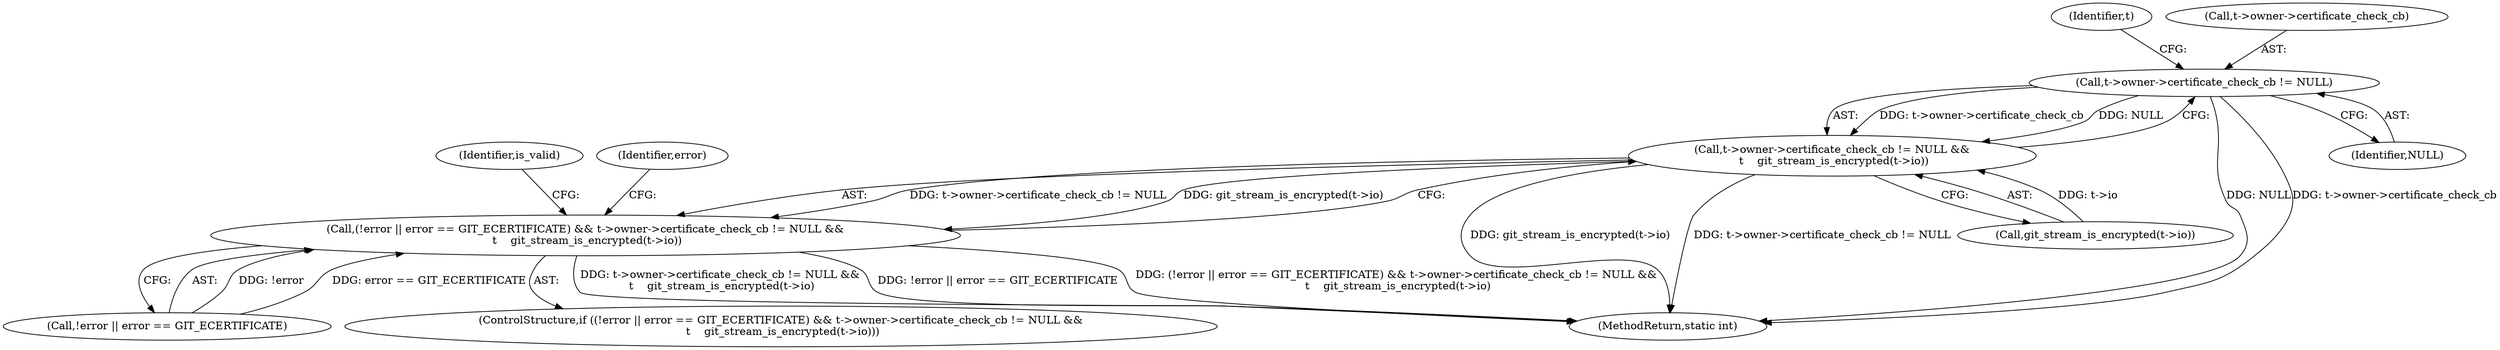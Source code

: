digraph "0_libgit2_9a64e62f0f20c9cf9b2e1609f037060eb2d8eb22@pointer" {
"1000215" [label="(Call,t->owner->certificate_check_cb != NULL)"];
"1000214" [label="(Call,t->owner->certificate_check_cb != NULL &&\n \t    git_stream_is_encrypted(t->io))"];
"1000207" [label="(Call,(!error || error == GIT_ECERTIFICATE) && t->owner->certificate_check_cb != NULL &&\n \t    git_stream_is_encrypted(t->io))"];
"1000224" [label="(Identifier,t)"];
"1000207" [label="(Call,(!error || error == GIT_ECERTIFICATE) && t->owner->certificate_check_cb != NULL &&\n \t    git_stream_is_encrypted(t->io))"];
"1000289" [label="(MethodReturn,static int)"];
"1000208" [label="(Call,!error || error == GIT_ECERTIFICATE)"];
"1000216" [label="(Call,t->owner->certificate_check_cb)"];
"1000230" [label="(Identifier,is_valid)"];
"1000278" [label="(Identifier,error)"];
"1000221" [label="(Identifier,NULL)"];
"1000222" [label="(Call,git_stream_is_encrypted(t->io))"];
"1000206" [label="(ControlStructure,if ((!error || error == GIT_ECERTIFICATE) && t->owner->certificate_check_cb != NULL &&\n \t    git_stream_is_encrypted(t->io)))"];
"1000215" [label="(Call,t->owner->certificate_check_cb != NULL)"];
"1000214" [label="(Call,t->owner->certificate_check_cb != NULL &&\n \t    git_stream_is_encrypted(t->io))"];
"1000215" -> "1000214"  [label="AST: "];
"1000215" -> "1000221"  [label="CFG: "];
"1000216" -> "1000215"  [label="AST: "];
"1000221" -> "1000215"  [label="AST: "];
"1000224" -> "1000215"  [label="CFG: "];
"1000214" -> "1000215"  [label="CFG: "];
"1000215" -> "1000289"  [label="DDG: NULL"];
"1000215" -> "1000289"  [label="DDG: t->owner->certificate_check_cb"];
"1000215" -> "1000214"  [label="DDG: t->owner->certificate_check_cb"];
"1000215" -> "1000214"  [label="DDG: NULL"];
"1000214" -> "1000207"  [label="AST: "];
"1000214" -> "1000222"  [label="CFG: "];
"1000222" -> "1000214"  [label="AST: "];
"1000207" -> "1000214"  [label="CFG: "];
"1000214" -> "1000289"  [label="DDG: git_stream_is_encrypted(t->io)"];
"1000214" -> "1000289"  [label="DDG: t->owner->certificate_check_cb != NULL"];
"1000214" -> "1000207"  [label="DDG: t->owner->certificate_check_cb != NULL"];
"1000214" -> "1000207"  [label="DDG: git_stream_is_encrypted(t->io)"];
"1000222" -> "1000214"  [label="DDG: t->io"];
"1000207" -> "1000206"  [label="AST: "];
"1000207" -> "1000208"  [label="CFG: "];
"1000208" -> "1000207"  [label="AST: "];
"1000230" -> "1000207"  [label="CFG: "];
"1000278" -> "1000207"  [label="CFG: "];
"1000207" -> "1000289"  [label="DDG: t->owner->certificate_check_cb != NULL &&\n \t    git_stream_is_encrypted(t->io)"];
"1000207" -> "1000289"  [label="DDG: !error || error == GIT_ECERTIFICATE"];
"1000207" -> "1000289"  [label="DDG: (!error || error == GIT_ECERTIFICATE) && t->owner->certificate_check_cb != NULL &&\n \t    git_stream_is_encrypted(t->io)"];
"1000208" -> "1000207"  [label="DDG: !error"];
"1000208" -> "1000207"  [label="DDG: error == GIT_ECERTIFICATE"];
}
